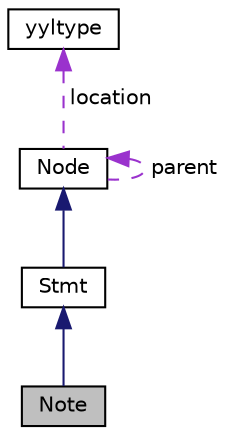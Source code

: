 digraph "Note"
{
 // LATEX_PDF_SIZE
  edge [fontname="Helvetica",fontsize="10",labelfontname="Helvetica",labelfontsize="10"];
  node [fontname="Helvetica",fontsize="10",shape=record];
  Node1 [label="Note",height=0.2,width=0.4,color="black", fillcolor="grey75", style="filled", fontcolor="black",tooltip=" "];
  Node2 -> Node1 [dir="back",color="midnightblue",fontsize="10",style="solid"];
  Node2 [label="Stmt",height=0.2,width=0.4,color="black", fillcolor="white", style="filled",URL="$classStmt.html",tooltip=" "];
  Node3 -> Node2 [dir="back",color="midnightblue",fontsize="10",style="solid"];
  Node3 [label="Node",height=0.2,width=0.4,color="black", fillcolor="white", style="filled",URL="$classNode.html",tooltip=" "];
  Node3 -> Node3 [dir="back",color="darkorchid3",fontsize="10",style="dashed",label=" parent" ];
  Node4 -> Node3 [dir="back",color="darkorchid3",fontsize="10",style="dashed",label=" location" ];
  Node4 [label="yyltype",height=0.2,width=0.4,color="black", fillcolor="white", style="filled",URL="$structyyltype.html",tooltip=" "];
}
